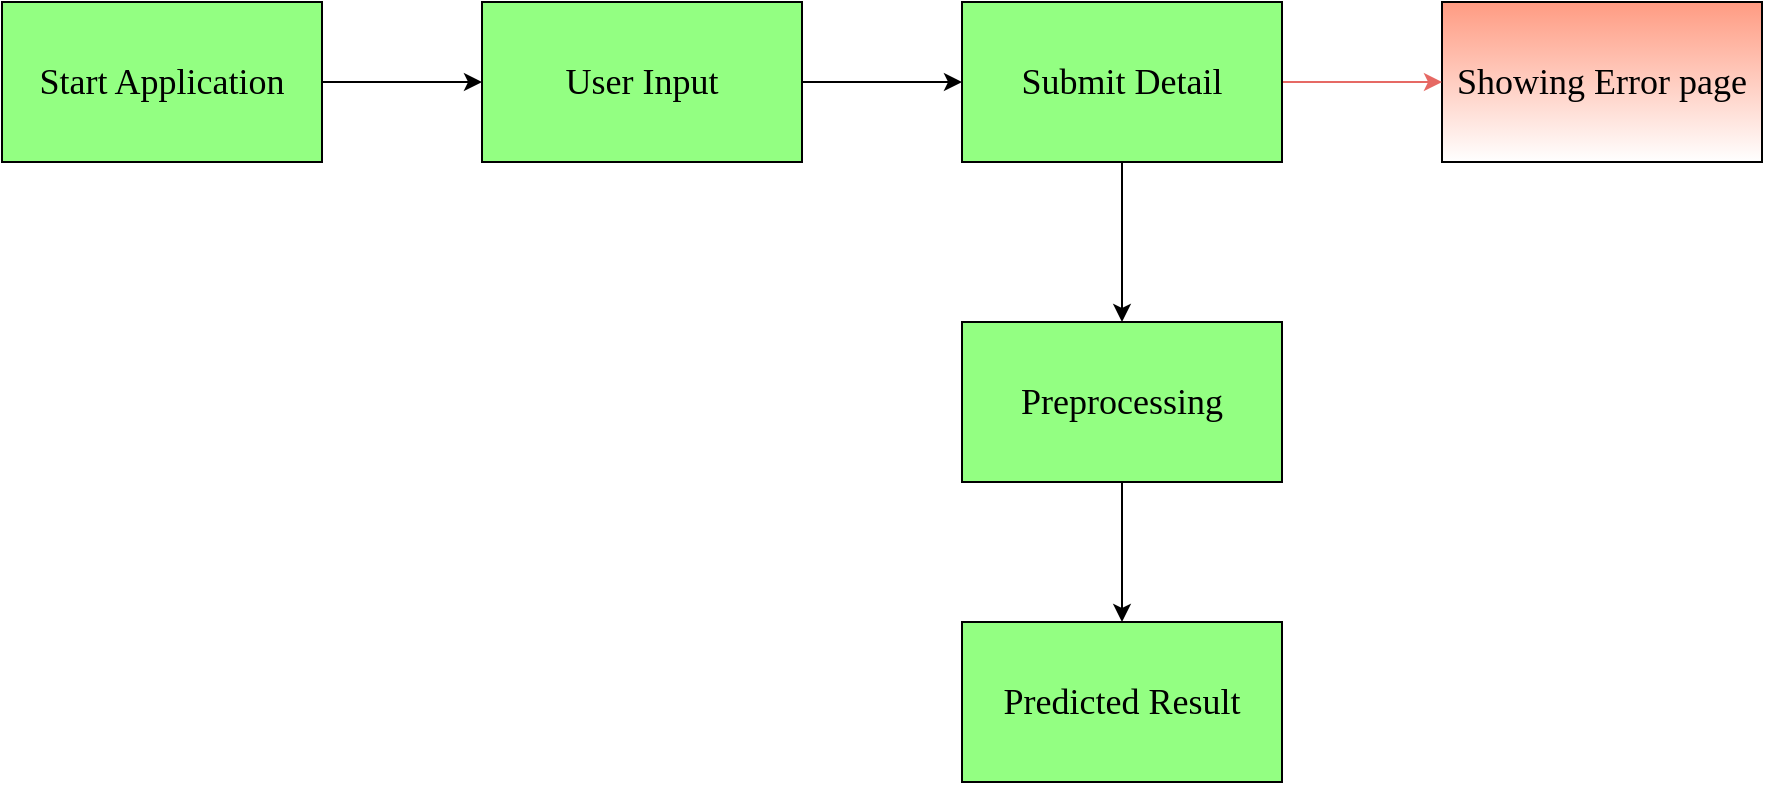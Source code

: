 <mxfile version="14.9.6" type="device"><diagram id="87K5WB48U1BnE52tlwcB" name="Page-1"><mxGraphModel dx="1038" dy="616" grid="1" gridSize="10" guides="1" tooltips="1" connect="1" arrows="1" fold="1" page="1" pageScale="1" pageWidth="850" pageHeight="1100" math="0" shadow="0"><root><mxCell id="0"/><mxCell id="1" parent="0"/><mxCell id="D0AJl6lKNF9CtNatPRJ2-9" value="" style="edgeStyle=orthogonalEdgeStyle;rounded=0;orthogonalLoop=1;jettySize=auto;html=1;" edge="1" parent="1" source="D0AJl6lKNF9CtNatPRJ2-1" target="D0AJl6lKNF9CtNatPRJ2-3"><mxGeometry relative="1" as="geometry"/></mxCell><mxCell id="D0AJl6lKNF9CtNatPRJ2-1" value="&lt;font face=&quot;Georgia&quot; style=&quot;font-size: 18px&quot;&gt;Start Application&lt;/font&gt;" style="rounded=0;whiteSpace=wrap;html=1;fillColor=#93FF82;" vertex="1" parent="1"><mxGeometry x="40" y="40" width="160" height="80" as="geometry"/></mxCell><mxCell id="D0AJl6lKNF9CtNatPRJ2-10" value="" style="edgeStyle=orthogonalEdgeStyle;rounded=0;orthogonalLoop=1;jettySize=auto;html=1;" edge="1" parent="1" source="D0AJl6lKNF9CtNatPRJ2-3" target="D0AJl6lKNF9CtNatPRJ2-8"><mxGeometry relative="1" as="geometry"/></mxCell><mxCell id="D0AJl6lKNF9CtNatPRJ2-3" value="&lt;font face=&quot;Georgia&quot; style=&quot;font-size: 18px&quot;&gt;User Input&lt;/font&gt;" style="rounded=0;whiteSpace=wrap;html=1;fillColor=#93FF82;" vertex="1" parent="1"><mxGeometry x="280" y="40" width="160" height="80" as="geometry"/></mxCell><mxCell id="D0AJl6lKNF9CtNatPRJ2-13" value="" style="edgeStyle=orthogonalEdgeStyle;rounded=0;orthogonalLoop=1;jettySize=auto;html=1;" edge="1" parent="1" source="D0AJl6lKNF9CtNatPRJ2-5" target="D0AJl6lKNF9CtNatPRJ2-7"><mxGeometry relative="1" as="geometry"><Array as="points"><mxPoint x="600" y="310"/><mxPoint x="600" y="310"/></Array></mxGeometry></mxCell><mxCell id="D0AJl6lKNF9CtNatPRJ2-5" value="&lt;font style=&quot;font-size: 18px&quot; face=&quot;Georgia&quot;&gt;Preprocessing&lt;/font&gt;" style="rounded=0;whiteSpace=wrap;html=1;fillColor=#93FF82;" vertex="1" parent="1"><mxGeometry x="520" y="200" width="160" height="80" as="geometry"/></mxCell><mxCell id="D0AJl6lKNF9CtNatPRJ2-6" value="&lt;font face=&quot;Georgia&quot; style=&quot;font-size: 18px&quot;&gt;Showing Error page&lt;/font&gt;" style="rounded=0;whiteSpace=wrap;html=1;gradientColor=#ffffff;fillColor=#FF9B82;" vertex="1" parent="1"><mxGeometry x="760" y="40" width="160" height="80" as="geometry"/></mxCell><mxCell id="D0AJl6lKNF9CtNatPRJ2-7" value="&lt;font face=&quot;Georgia&quot; style=&quot;font-size: 18px&quot;&gt;Predicted Result&lt;/font&gt;" style="rounded=0;whiteSpace=wrap;html=1;fillColor=#93FF82;" vertex="1" parent="1"><mxGeometry x="520" y="350" width="160" height="80" as="geometry"/></mxCell><mxCell id="D0AJl6lKNF9CtNatPRJ2-11" value="" style="edgeStyle=orthogonalEdgeStyle;rounded=0;orthogonalLoop=1;jettySize=auto;html=1;fillColor=#f8cecc;strokeColor=#E66964;" edge="1" parent="1" source="D0AJl6lKNF9CtNatPRJ2-8" target="D0AJl6lKNF9CtNatPRJ2-6"><mxGeometry relative="1" as="geometry"/></mxCell><mxCell id="D0AJl6lKNF9CtNatPRJ2-12" value="" style="edgeStyle=orthogonalEdgeStyle;rounded=0;orthogonalLoop=1;jettySize=auto;html=1;" edge="1" parent="1" source="D0AJl6lKNF9CtNatPRJ2-8" target="D0AJl6lKNF9CtNatPRJ2-5"><mxGeometry relative="1" as="geometry"/></mxCell><mxCell id="D0AJl6lKNF9CtNatPRJ2-8" value="&lt;font face=&quot;Georgia&quot; style=&quot;font-size: 18px&quot;&gt;Submit Detail&lt;/font&gt;" style="rounded=0;whiteSpace=wrap;html=1;fillColor=#93FF82;" vertex="1" parent="1"><mxGeometry x="520" y="40" width="160" height="80" as="geometry"/></mxCell></root></mxGraphModel></diagram></mxfile>